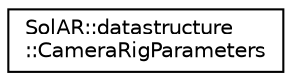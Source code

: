 digraph "Graphical Class Hierarchy"
{
 // LATEX_PDF_SIZE
  edge [fontname="Helvetica",fontsize="10",labelfontname="Helvetica",labelfontsize="10"];
  node [fontname="Helvetica",fontsize="10",shape=record];
  rankdir="LR";
  Node0 [label="SolAR::datastructure\l::CameraRigParameters",height=0.2,width=0.4,color="black", fillcolor="white", style="filled",URL="$struct_sol_a_r_1_1datastructure_1_1_camera_rig_parameters.html",tooltip=" "];
}
